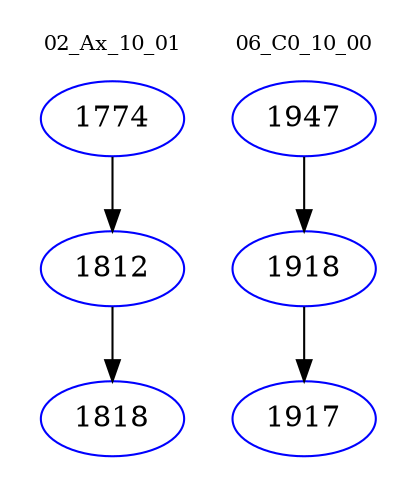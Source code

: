 digraph{
subgraph cluster_0 {
color = white
label = "02_Ax_10_01";
fontsize=10;
T0_1774 [label="1774", color="blue"]
T0_1774 -> T0_1812 [color="black"]
T0_1812 [label="1812", color="blue"]
T0_1812 -> T0_1818 [color="black"]
T0_1818 [label="1818", color="blue"]
}
subgraph cluster_1 {
color = white
label = "06_C0_10_00";
fontsize=10;
T1_1947 [label="1947", color="blue"]
T1_1947 -> T1_1918 [color="black"]
T1_1918 [label="1918", color="blue"]
T1_1918 -> T1_1917 [color="black"]
T1_1917 [label="1917", color="blue"]
}
}
